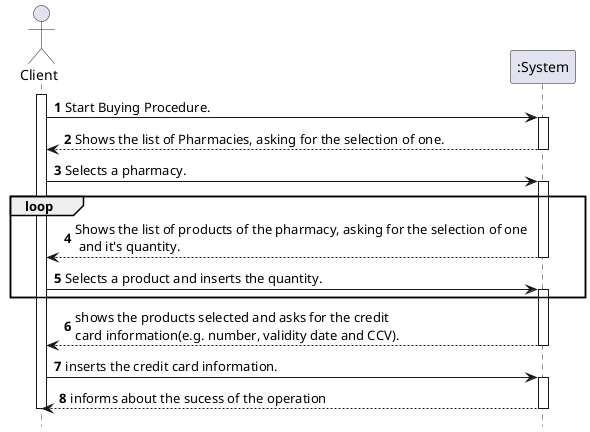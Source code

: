 

@startuml
hide footbox
autonumber
actor "Client" as CL

participant ":System" as SIST

activate CL

CL -> SIST : Start Buying Procedure.

activate SIST
    SIST --> CL : Shows the list of Pharmacies, asking for the selection of one.
deactivate SIST

CL -> SIST : Selects a pharmacy.

activate SIST
loop
    SIST --> CL : Shows the list of products of the pharmacy, asking for the selection of one \n and it's quantity.
deactivate SIST


CL -> SIST : Selects a product and inserts the quantity.
activate SIST
end

activate SIST
    SIST --> CL : shows the products selected and asks for the credit \ncard information(e.g. number, validity date and CCV).
deactivate SIST

CL -> SIST : inserts the credit card information.

activate SIST
    SIST --> CL : informs about the sucess of the operation
deactivate SIST

deactivate CL

@enduml
